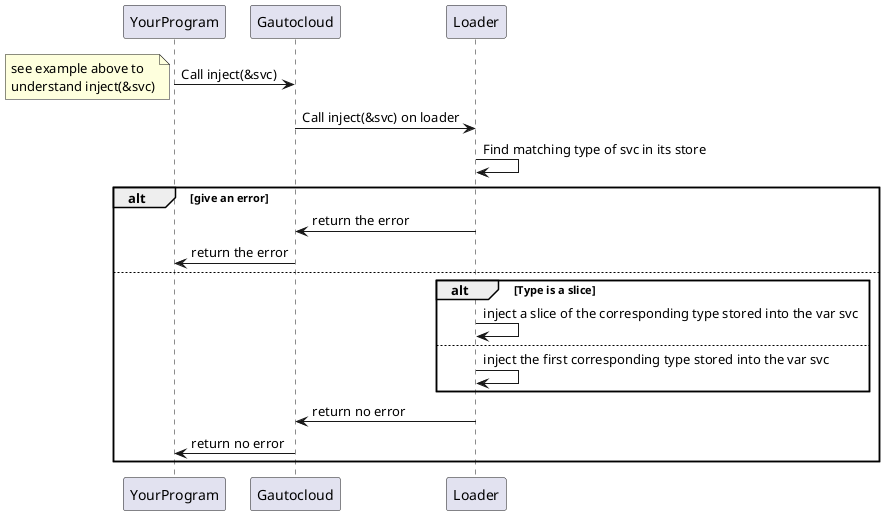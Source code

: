 @startuml
YourProgram -> Gautocloud : Call inject(&svc)
note left
see example above to
understand inject(&svc)
end note
Gautocloud -> Loader : Call inject(&svc) on loader
Loader -> Loader : Find matching type of svc in its store
alt give an error
    Loader -> Gautocloud : return the error
    Gautocloud -> YourProgram : return the error
else
    alt Type is a slice
        Loader -> Loader : inject a slice of the corresponding type stored into the var svc
    else
        Loader -> Loader : inject the first corresponding type stored into the var svc
    end
    Loader -> Gautocloud : return no error
    Gautocloud -> YourProgram : return no error
end
@enduml